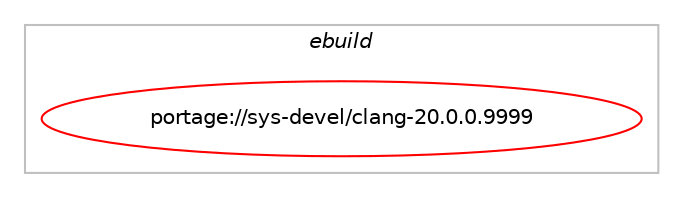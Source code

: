 digraph prolog {

# *************
# Graph options
# *************

newrank=true;
concentrate=true;
compound=true;
graph [rankdir=LR,fontname=Helvetica,fontsize=10,ranksep=1.5];#, ranksep=2.5, nodesep=0.2];
edge  [arrowhead=vee];
node  [fontname=Helvetica,fontsize=10];

# **********
# The ebuild
# **********

subgraph cluster_leftcol {
color=gray;
label=<<i>ebuild</i>>;
id [label="portage://sys-devel/clang-20.0.0.9999", color=red, width=4, href="../sys-devel/clang-20.0.0.9999.svg"];
}

# ****************
# The dependencies
# ****************

subgraph cluster_midcol {
color=gray;
label=<<i>dependencies</i>>;
subgraph cluster_compile {
fillcolor="#eeeeee";
style=filled;
label=<<i>compile</i>>;
# *** BEGIN UNKNOWN DEPENDENCY TYPE (TODO) ***
# id -> equal(use_conditional_group(positive,llvm_targets_AArch64,portage://sys-devel/clang-20.0.0.9999,[package_dependency(portage://sys-devel/clang-20.0.0.9999,install,no,sys-devel,llvm,tilde,[20.0.0.9999,,,20.0.0.9999],[],[use(enable(llvm_targets_AArch64),none)])]))
# *** END UNKNOWN DEPENDENCY TYPE (TODO) ***

# *** BEGIN UNKNOWN DEPENDENCY TYPE (TODO) ***
# id -> equal(use_conditional_group(positive,llvm_targets_AMDGPU,portage://sys-devel/clang-20.0.0.9999,[package_dependency(portage://sys-devel/clang-20.0.0.9999,install,no,sys-devel,llvm,tilde,[20.0.0.9999,,,20.0.0.9999],[],[use(enable(llvm_targets_AMDGPU),none)])]))
# *** END UNKNOWN DEPENDENCY TYPE (TODO) ***

# *** BEGIN UNKNOWN DEPENDENCY TYPE (TODO) ***
# id -> equal(use_conditional_group(positive,llvm_targets_ARC,portage://sys-devel/clang-20.0.0.9999,[package_dependency(portage://sys-devel/clang-20.0.0.9999,install,no,sys-devel,llvm,tilde,[20.0.0.9999,,,20.0.0.9999],[],[use(enable(llvm_targets_ARC),none)])]))
# *** END UNKNOWN DEPENDENCY TYPE (TODO) ***

# *** BEGIN UNKNOWN DEPENDENCY TYPE (TODO) ***
# id -> equal(use_conditional_group(positive,llvm_targets_ARM,portage://sys-devel/clang-20.0.0.9999,[package_dependency(portage://sys-devel/clang-20.0.0.9999,install,no,sys-devel,llvm,tilde,[20.0.0.9999,,,20.0.0.9999],[],[use(enable(llvm_targets_ARM),none)])]))
# *** END UNKNOWN DEPENDENCY TYPE (TODO) ***

# *** BEGIN UNKNOWN DEPENDENCY TYPE (TODO) ***
# id -> equal(use_conditional_group(positive,llvm_targets_AVR,portage://sys-devel/clang-20.0.0.9999,[package_dependency(portage://sys-devel/clang-20.0.0.9999,install,no,sys-devel,llvm,tilde,[20.0.0.9999,,,20.0.0.9999],[],[use(enable(llvm_targets_AVR),none)])]))
# *** END UNKNOWN DEPENDENCY TYPE (TODO) ***

# *** BEGIN UNKNOWN DEPENDENCY TYPE (TODO) ***
# id -> equal(use_conditional_group(positive,llvm_targets_BPF,portage://sys-devel/clang-20.0.0.9999,[package_dependency(portage://sys-devel/clang-20.0.0.9999,install,no,sys-devel,llvm,tilde,[20.0.0.9999,,,20.0.0.9999],[],[use(enable(llvm_targets_BPF),none)])]))
# *** END UNKNOWN DEPENDENCY TYPE (TODO) ***

# *** BEGIN UNKNOWN DEPENDENCY TYPE (TODO) ***
# id -> equal(use_conditional_group(positive,llvm_targets_CSKY,portage://sys-devel/clang-20.0.0.9999,[package_dependency(portage://sys-devel/clang-20.0.0.9999,install,no,sys-devel,llvm,tilde,[20.0.0.9999,,,20.0.0.9999],[],[use(enable(llvm_targets_CSKY),none)])]))
# *** END UNKNOWN DEPENDENCY TYPE (TODO) ***

# *** BEGIN UNKNOWN DEPENDENCY TYPE (TODO) ***
# id -> equal(use_conditional_group(positive,llvm_targets_DirectX,portage://sys-devel/clang-20.0.0.9999,[package_dependency(portage://sys-devel/clang-20.0.0.9999,install,no,sys-devel,llvm,tilde,[20.0.0.9999,,,20.0.0.9999],[],[use(enable(llvm_targets_DirectX),none)])]))
# *** END UNKNOWN DEPENDENCY TYPE (TODO) ***

# *** BEGIN UNKNOWN DEPENDENCY TYPE (TODO) ***
# id -> equal(use_conditional_group(positive,llvm_targets_Hexagon,portage://sys-devel/clang-20.0.0.9999,[package_dependency(portage://sys-devel/clang-20.0.0.9999,install,no,sys-devel,llvm,tilde,[20.0.0.9999,,,20.0.0.9999],[],[use(enable(llvm_targets_Hexagon),none)])]))
# *** END UNKNOWN DEPENDENCY TYPE (TODO) ***

# *** BEGIN UNKNOWN DEPENDENCY TYPE (TODO) ***
# id -> equal(use_conditional_group(positive,llvm_targets_Lanai,portage://sys-devel/clang-20.0.0.9999,[package_dependency(portage://sys-devel/clang-20.0.0.9999,install,no,sys-devel,llvm,tilde,[20.0.0.9999,,,20.0.0.9999],[],[use(enable(llvm_targets_Lanai),none)])]))
# *** END UNKNOWN DEPENDENCY TYPE (TODO) ***

# *** BEGIN UNKNOWN DEPENDENCY TYPE (TODO) ***
# id -> equal(use_conditional_group(positive,llvm_targets_LoongArch,portage://sys-devel/clang-20.0.0.9999,[package_dependency(portage://sys-devel/clang-20.0.0.9999,install,no,sys-devel,llvm,tilde,[20.0.0.9999,,,20.0.0.9999],[],[use(enable(llvm_targets_LoongArch),none)])]))
# *** END UNKNOWN DEPENDENCY TYPE (TODO) ***

# *** BEGIN UNKNOWN DEPENDENCY TYPE (TODO) ***
# id -> equal(use_conditional_group(positive,llvm_targets_M68k,portage://sys-devel/clang-20.0.0.9999,[package_dependency(portage://sys-devel/clang-20.0.0.9999,install,no,sys-devel,llvm,tilde,[20.0.0.9999,,,20.0.0.9999],[],[use(enable(llvm_targets_M68k),none)])]))
# *** END UNKNOWN DEPENDENCY TYPE (TODO) ***

# *** BEGIN UNKNOWN DEPENDENCY TYPE (TODO) ***
# id -> equal(use_conditional_group(positive,llvm_targets_MSP430,portage://sys-devel/clang-20.0.0.9999,[package_dependency(portage://sys-devel/clang-20.0.0.9999,install,no,sys-devel,llvm,tilde,[20.0.0.9999,,,20.0.0.9999],[],[use(enable(llvm_targets_MSP430),none)])]))
# *** END UNKNOWN DEPENDENCY TYPE (TODO) ***

# *** BEGIN UNKNOWN DEPENDENCY TYPE (TODO) ***
# id -> equal(use_conditional_group(positive,llvm_targets_Mips,portage://sys-devel/clang-20.0.0.9999,[package_dependency(portage://sys-devel/clang-20.0.0.9999,install,no,sys-devel,llvm,tilde,[20.0.0.9999,,,20.0.0.9999],[],[use(enable(llvm_targets_Mips),none)])]))
# *** END UNKNOWN DEPENDENCY TYPE (TODO) ***

# *** BEGIN UNKNOWN DEPENDENCY TYPE (TODO) ***
# id -> equal(use_conditional_group(positive,llvm_targets_NVPTX,portage://sys-devel/clang-20.0.0.9999,[package_dependency(portage://sys-devel/clang-20.0.0.9999,install,no,sys-devel,llvm,tilde,[20.0.0.9999,,,20.0.0.9999],[],[use(enable(llvm_targets_NVPTX),none)])]))
# *** END UNKNOWN DEPENDENCY TYPE (TODO) ***

# *** BEGIN UNKNOWN DEPENDENCY TYPE (TODO) ***
# id -> equal(use_conditional_group(positive,llvm_targets_PowerPC,portage://sys-devel/clang-20.0.0.9999,[package_dependency(portage://sys-devel/clang-20.0.0.9999,install,no,sys-devel,llvm,tilde,[20.0.0.9999,,,20.0.0.9999],[],[use(enable(llvm_targets_PowerPC),none)])]))
# *** END UNKNOWN DEPENDENCY TYPE (TODO) ***

# *** BEGIN UNKNOWN DEPENDENCY TYPE (TODO) ***
# id -> equal(use_conditional_group(positive,llvm_targets_RISCV,portage://sys-devel/clang-20.0.0.9999,[package_dependency(portage://sys-devel/clang-20.0.0.9999,install,no,sys-devel,llvm,tilde,[20.0.0.9999,,,20.0.0.9999],[],[use(enable(llvm_targets_RISCV),none)])]))
# *** END UNKNOWN DEPENDENCY TYPE (TODO) ***

# *** BEGIN UNKNOWN DEPENDENCY TYPE (TODO) ***
# id -> equal(use_conditional_group(positive,llvm_targets_SPIRV,portage://sys-devel/clang-20.0.0.9999,[package_dependency(portage://sys-devel/clang-20.0.0.9999,install,no,sys-devel,llvm,tilde,[20.0.0.9999,,,20.0.0.9999],[],[use(enable(llvm_targets_SPIRV),none)])]))
# *** END UNKNOWN DEPENDENCY TYPE (TODO) ***

# *** BEGIN UNKNOWN DEPENDENCY TYPE (TODO) ***
# id -> equal(use_conditional_group(positive,llvm_targets_Sparc,portage://sys-devel/clang-20.0.0.9999,[package_dependency(portage://sys-devel/clang-20.0.0.9999,install,no,sys-devel,llvm,tilde,[20.0.0.9999,,,20.0.0.9999],[],[use(enable(llvm_targets_Sparc),none)])]))
# *** END UNKNOWN DEPENDENCY TYPE (TODO) ***

# *** BEGIN UNKNOWN DEPENDENCY TYPE (TODO) ***
# id -> equal(use_conditional_group(positive,llvm_targets_SystemZ,portage://sys-devel/clang-20.0.0.9999,[package_dependency(portage://sys-devel/clang-20.0.0.9999,install,no,sys-devel,llvm,tilde,[20.0.0.9999,,,20.0.0.9999],[],[use(enable(llvm_targets_SystemZ),none)])]))
# *** END UNKNOWN DEPENDENCY TYPE (TODO) ***

# *** BEGIN UNKNOWN DEPENDENCY TYPE (TODO) ***
# id -> equal(use_conditional_group(positive,llvm_targets_VE,portage://sys-devel/clang-20.0.0.9999,[package_dependency(portage://sys-devel/clang-20.0.0.9999,install,no,sys-devel,llvm,tilde,[20.0.0.9999,,,20.0.0.9999],[],[use(enable(llvm_targets_VE),none)])]))
# *** END UNKNOWN DEPENDENCY TYPE (TODO) ***

# *** BEGIN UNKNOWN DEPENDENCY TYPE (TODO) ***
# id -> equal(use_conditional_group(positive,llvm_targets_WebAssembly,portage://sys-devel/clang-20.0.0.9999,[package_dependency(portage://sys-devel/clang-20.0.0.9999,install,no,sys-devel,llvm,tilde,[20.0.0.9999,,,20.0.0.9999],[],[use(enable(llvm_targets_WebAssembly),none)])]))
# *** END UNKNOWN DEPENDENCY TYPE (TODO) ***

# *** BEGIN UNKNOWN DEPENDENCY TYPE (TODO) ***
# id -> equal(use_conditional_group(positive,llvm_targets_X86,portage://sys-devel/clang-20.0.0.9999,[package_dependency(portage://sys-devel/clang-20.0.0.9999,install,no,sys-devel,llvm,tilde,[20.0.0.9999,,,20.0.0.9999],[],[use(enable(llvm_targets_X86),none)])]))
# *** END UNKNOWN DEPENDENCY TYPE (TODO) ***

# *** BEGIN UNKNOWN DEPENDENCY TYPE (TODO) ***
# id -> equal(use_conditional_group(positive,llvm_targets_XCore,portage://sys-devel/clang-20.0.0.9999,[package_dependency(portage://sys-devel/clang-20.0.0.9999,install,no,sys-devel,llvm,tilde,[20.0.0.9999,,,20.0.0.9999],[],[use(enable(llvm_targets_XCore),none)])]))
# *** END UNKNOWN DEPENDENCY TYPE (TODO) ***

# *** BEGIN UNKNOWN DEPENDENCY TYPE (TODO) ***
# id -> equal(use_conditional_group(positive,llvm_targets_Xtensa,portage://sys-devel/clang-20.0.0.9999,[package_dependency(portage://sys-devel/clang-20.0.0.9999,install,no,sys-devel,llvm,tilde,[20.0.0.9999,,,20.0.0.9999],[],[use(enable(llvm_targets_Xtensa),none)])]))
# *** END UNKNOWN DEPENDENCY TYPE (TODO) ***

# *** BEGIN UNKNOWN DEPENDENCY TYPE (TODO) ***
# id -> equal(use_conditional_group(positive,static-analyzer,portage://sys-devel/clang-20.0.0.9999,[package_dependency(portage://sys-devel/clang-20.0.0.9999,install,no,dev-lang,perl,none,[,,],any_different_slot,[])]))
# *** END UNKNOWN DEPENDENCY TYPE (TODO) ***

# *** BEGIN UNKNOWN DEPENDENCY TYPE (TODO) ***
# id -> equal(use_conditional_group(positive,xml,portage://sys-devel/clang-20.0.0.9999,[package_dependency(portage://sys-devel/clang-20.0.0.9999,install,no,dev-libs,libxml2,none,[,,],[slot(2),equal],[use(optenable(abi_x86_32),negative),use(optenable(abi_x86_64),negative),use(optenable(abi_x86_x32),negative),use(optenable(abi_mips_n32),negative),use(optenable(abi_mips_n64),negative),use(optenable(abi_mips_o32),negative),use(optenable(abi_s390_32),negative),use(optenable(abi_s390_64),negative)])]))
# *** END UNKNOWN DEPENDENCY TYPE (TODO) ***

# *** BEGIN UNKNOWN DEPENDENCY TYPE (TODO) ***
# id -> equal(package_dependency(portage://sys-devel/clang-20.0.0.9999,install,no,sys-devel,llvm,tilde,[20.0.0.9999,,,20.0.0.9999],[slot(20),equal],[use(equal(debug),none),use(optenable(abi_x86_32),negative),use(optenable(abi_x86_64),negative),use(optenable(abi_x86_x32),negative),use(optenable(abi_mips_n32),negative),use(optenable(abi_mips_n64),negative),use(optenable(abi_mips_o32),negative),use(optenable(abi_s390_32),negative),use(optenable(abi_s390_64),negative)]))
# *** END UNKNOWN DEPENDENCY TYPE (TODO) ***

}
subgraph cluster_compileandrun {
fillcolor="#eeeeee";
style=filled;
label=<<i>compile and run</i>>;
}
subgraph cluster_run {
fillcolor="#eeeeee";
style=filled;
label=<<i>run</i>>;
# *** BEGIN UNKNOWN DEPENDENCY TYPE (TODO) ***
# id -> equal(use_conditional_group(positive,llvm_targets_AArch64,portage://sys-devel/clang-20.0.0.9999,[package_dependency(portage://sys-devel/clang-20.0.0.9999,run,no,sys-devel,llvm,tilde,[20.0.0.9999,,,20.0.0.9999],[],[use(enable(llvm_targets_AArch64),none)])]))
# *** END UNKNOWN DEPENDENCY TYPE (TODO) ***

# *** BEGIN UNKNOWN DEPENDENCY TYPE (TODO) ***
# id -> equal(use_conditional_group(positive,llvm_targets_AMDGPU,portage://sys-devel/clang-20.0.0.9999,[package_dependency(portage://sys-devel/clang-20.0.0.9999,run,no,sys-devel,llvm,tilde,[20.0.0.9999,,,20.0.0.9999],[],[use(enable(llvm_targets_AMDGPU),none)])]))
# *** END UNKNOWN DEPENDENCY TYPE (TODO) ***

# *** BEGIN UNKNOWN DEPENDENCY TYPE (TODO) ***
# id -> equal(use_conditional_group(positive,llvm_targets_ARC,portage://sys-devel/clang-20.0.0.9999,[package_dependency(portage://sys-devel/clang-20.0.0.9999,run,no,sys-devel,llvm,tilde,[20.0.0.9999,,,20.0.0.9999],[],[use(enable(llvm_targets_ARC),none)])]))
# *** END UNKNOWN DEPENDENCY TYPE (TODO) ***

# *** BEGIN UNKNOWN DEPENDENCY TYPE (TODO) ***
# id -> equal(use_conditional_group(positive,llvm_targets_ARM,portage://sys-devel/clang-20.0.0.9999,[package_dependency(portage://sys-devel/clang-20.0.0.9999,run,no,sys-devel,llvm,tilde,[20.0.0.9999,,,20.0.0.9999],[],[use(enable(llvm_targets_ARM),none)])]))
# *** END UNKNOWN DEPENDENCY TYPE (TODO) ***

# *** BEGIN UNKNOWN DEPENDENCY TYPE (TODO) ***
# id -> equal(use_conditional_group(positive,llvm_targets_AVR,portage://sys-devel/clang-20.0.0.9999,[package_dependency(portage://sys-devel/clang-20.0.0.9999,run,no,sys-devel,llvm,tilde,[20.0.0.9999,,,20.0.0.9999],[],[use(enable(llvm_targets_AVR),none)])]))
# *** END UNKNOWN DEPENDENCY TYPE (TODO) ***

# *** BEGIN UNKNOWN DEPENDENCY TYPE (TODO) ***
# id -> equal(use_conditional_group(positive,llvm_targets_BPF,portage://sys-devel/clang-20.0.0.9999,[package_dependency(portage://sys-devel/clang-20.0.0.9999,run,no,sys-devel,llvm,tilde,[20.0.0.9999,,,20.0.0.9999],[],[use(enable(llvm_targets_BPF),none)])]))
# *** END UNKNOWN DEPENDENCY TYPE (TODO) ***

# *** BEGIN UNKNOWN DEPENDENCY TYPE (TODO) ***
# id -> equal(use_conditional_group(positive,llvm_targets_CSKY,portage://sys-devel/clang-20.0.0.9999,[package_dependency(portage://sys-devel/clang-20.0.0.9999,run,no,sys-devel,llvm,tilde,[20.0.0.9999,,,20.0.0.9999],[],[use(enable(llvm_targets_CSKY),none)])]))
# *** END UNKNOWN DEPENDENCY TYPE (TODO) ***

# *** BEGIN UNKNOWN DEPENDENCY TYPE (TODO) ***
# id -> equal(use_conditional_group(positive,llvm_targets_DirectX,portage://sys-devel/clang-20.0.0.9999,[package_dependency(portage://sys-devel/clang-20.0.0.9999,run,no,sys-devel,llvm,tilde,[20.0.0.9999,,,20.0.0.9999],[],[use(enable(llvm_targets_DirectX),none)])]))
# *** END UNKNOWN DEPENDENCY TYPE (TODO) ***

# *** BEGIN UNKNOWN DEPENDENCY TYPE (TODO) ***
# id -> equal(use_conditional_group(positive,llvm_targets_Hexagon,portage://sys-devel/clang-20.0.0.9999,[package_dependency(portage://sys-devel/clang-20.0.0.9999,run,no,sys-devel,llvm,tilde,[20.0.0.9999,,,20.0.0.9999],[],[use(enable(llvm_targets_Hexagon),none)])]))
# *** END UNKNOWN DEPENDENCY TYPE (TODO) ***

# *** BEGIN UNKNOWN DEPENDENCY TYPE (TODO) ***
# id -> equal(use_conditional_group(positive,llvm_targets_Lanai,portage://sys-devel/clang-20.0.0.9999,[package_dependency(portage://sys-devel/clang-20.0.0.9999,run,no,sys-devel,llvm,tilde,[20.0.0.9999,,,20.0.0.9999],[],[use(enable(llvm_targets_Lanai),none)])]))
# *** END UNKNOWN DEPENDENCY TYPE (TODO) ***

# *** BEGIN UNKNOWN DEPENDENCY TYPE (TODO) ***
# id -> equal(use_conditional_group(positive,llvm_targets_LoongArch,portage://sys-devel/clang-20.0.0.9999,[package_dependency(portage://sys-devel/clang-20.0.0.9999,run,no,sys-devel,llvm,tilde,[20.0.0.9999,,,20.0.0.9999],[],[use(enable(llvm_targets_LoongArch),none)])]))
# *** END UNKNOWN DEPENDENCY TYPE (TODO) ***

# *** BEGIN UNKNOWN DEPENDENCY TYPE (TODO) ***
# id -> equal(use_conditional_group(positive,llvm_targets_M68k,portage://sys-devel/clang-20.0.0.9999,[package_dependency(portage://sys-devel/clang-20.0.0.9999,run,no,sys-devel,llvm,tilde,[20.0.0.9999,,,20.0.0.9999],[],[use(enable(llvm_targets_M68k),none)])]))
# *** END UNKNOWN DEPENDENCY TYPE (TODO) ***

# *** BEGIN UNKNOWN DEPENDENCY TYPE (TODO) ***
# id -> equal(use_conditional_group(positive,llvm_targets_MSP430,portage://sys-devel/clang-20.0.0.9999,[package_dependency(portage://sys-devel/clang-20.0.0.9999,run,no,sys-devel,llvm,tilde,[20.0.0.9999,,,20.0.0.9999],[],[use(enable(llvm_targets_MSP430),none)])]))
# *** END UNKNOWN DEPENDENCY TYPE (TODO) ***

# *** BEGIN UNKNOWN DEPENDENCY TYPE (TODO) ***
# id -> equal(use_conditional_group(positive,llvm_targets_Mips,portage://sys-devel/clang-20.0.0.9999,[package_dependency(portage://sys-devel/clang-20.0.0.9999,run,no,sys-devel,llvm,tilde,[20.0.0.9999,,,20.0.0.9999],[],[use(enable(llvm_targets_Mips),none)])]))
# *** END UNKNOWN DEPENDENCY TYPE (TODO) ***

# *** BEGIN UNKNOWN DEPENDENCY TYPE (TODO) ***
# id -> equal(use_conditional_group(positive,llvm_targets_NVPTX,portage://sys-devel/clang-20.0.0.9999,[package_dependency(portage://sys-devel/clang-20.0.0.9999,run,no,sys-devel,llvm,tilde,[20.0.0.9999,,,20.0.0.9999],[],[use(enable(llvm_targets_NVPTX),none)])]))
# *** END UNKNOWN DEPENDENCY TYPE (TODO) ***

# *** BEGIN UNKNOWN DEPENDENCY TYPE (TODO) ***
# id -> equal(use_conditional_group(positive,llvm_targets_PowerPC,portage://sys-devel/clang-20.0.0.9999,[package_dependency(portage://sys-devel/clang-20.0.0.9999,run,no,sys-devel,llvm,tilde,[20.0.0.9999,,,20.0.0.9999],[],[use(enable(llvm_targets_PowerPC),none)])]))
# *** END UNKNOWN DEPENDENCY TYPE (TODO) ***

# *** BEGIN UNKNOWN DEPENDENCY TYPE (TODO) ***
# id -> equal(use_conditional_group(positive,llvm_targets_RISCV,portage://sys-devel/clang-20.0.0.9999,[package_dependency(portage://sys-devel/clang-20.0.0.9999,run,no,sys-devel,llvm,tilde,[20.0.0.9999,,,20.0.0.9999],[],[use(enable(llvm_targets_RISCV),none)])]))
# *** END UNKNOWN DEPENDENCY TYPE (TODO) ***

# *** BEGIN UNKNOWN DEPENDENCY TYPE (TODO) ***
# id -> equal(use_conditional_group(positive,llvm_targets_SPIRV,portage://sys-devel/clang-20.0.0.9999,[package_dependency(portage://sys-devel/clang-20.0.0.9999,run,no,sys-devel,llvm,tilde,[20.0.0.9999,,,20.0.0.9999],[],[use(enable(llvm_targets_SPIRV),none)])]))
# *** END UNKNOWN DEPENDENCY TYPE (TODO) ***

# *** BEGIN UNKNOWN DEPENDENCY TYPE (TODO) ***
# id -> equal(use_conditional_group(positive,llvm_targets_Sparc,portage://sys-devel/clang-20.0.0.9999,[package_dependency(portage://sys-devel/clang-20.0.0.9999,run,no,sys-devel,llvm,tilde,[20.0.0.9999,,,20.0.0.9999],[],[use(enable(llvm_targets_Sparc),none)])]))
# *** END UNKNOWN DEPENDENCY TYPE (TODO) ***

# *** BEGIN UNKNOWN DEPENDENCY TYPE (TODO) ***
# id -> equal(use_conditional_group(positive,llvm_targets_SystemZ,portage://sys-devel/clang-20.0.0.9999,[package_dependency(portage://sys-devel/clang-20.0.0.9999,run,no,sys-devel,llvm,tilde,[20.0.0.9999,,,20.0.0.9999],[],[use(enable(llvm_targets_SystemZ),none)])]))
# *** END UNKNOWN DEPENDENCY TYPE (TODO) ***

# *** BEGIN UNKNOWN DEPENDENCY TYPE (TODO) ***
# id -> equal(use_conditional_group(positive,llvm_targets_VE,portage://sys-devel/clang-20.0.0.9999,[package_dependency(portage://sys-devel/clang-20.0.0.9999,run,no,sys-devel,llvm,tilde,[20.0.0.9999,,,20.0.0.9999],[],[use(enable(llvm_targets_VE),none)])]))
# *** END UNKNOWN DEPENDENCY TYPE (TODO) ***

# *** BEGIN UNKNOWN DEPENDENCY TYPE (TODO) ***
# id -> equal(use_conditional_group(positive,llvm_targets_WebAssembly,portage://sys-devel/clang-20.0.0.9999,[package_dependency(portage://sys-devel/clang-20.0.0.9999,run,no,sys-devel,llvm,tilde,[20.0.0.9999,,,20.0.0.9999],[],[use(enable(llvm_targets_WebAssembly),none)])]))
# *** END UNKNOWN DEPENDENCY TYPE (TODO) ***

# *** BEGIN UNKNOWN DEPENDENCY TYPE (TODO) ***
# id -> equal(use_conditional_group(positive,llvm_targets_X86,portage://sys-devel/clang-20.0.0.9999,[package_dependency(portage://sys-devel/clang-20.0.0.9999,run,no,sys-devel,llvm,tilde,[20.0.0.9999,,,20.0.0.9999],[],[use(enable(llvm_targets_X86),none)])]))
# *** END UNKNOWN DEPENDENCY TYPE (TODO) ***

# *** BEGIN UNKNOWN DEPENDENCY TYPE (TODO) ***
# id -> equal(use_conditional_group(positive,llvm_targets_XCore,portage://sys-devel/clang-20.0.0.9999,[package_dependency(portage://sys-devel/clang-20.0.0.9999,run,no,sys-devel,llvm,tilde,[20.0.0.9999,,,20.0.0.9999],[],[use(enable(llvm_targets_XCore),none)])]))
# *** END UNKNOWN DEPENDENCY TYPE (TODO) ***

# *** BEGIN UNKNOWN DEPENDENCY TYPE (TODO) ***
# id -> equal(use_conditional_group(positive,llvm_targets_Xtensa,portage://sys-devel/clang-20.0.0.9999,[package_dependency(portage://sys-devel/clang-20.0.0.9999,run,no,sys-devel,llvm,tilde,[20.0.0.9999,,,20.0.0.9999],[],[use(enable(llvm_targets_Xtensa),none)])]))
# *** END UNKNOWN DEPENDENCY TYPE (TODO) ***

# *** BEGIN UNKNOWN DEPENDENCY TYPE (TODO) ***
# id -> equal(use_conditional_group(positive,python_single_target_python3_10,portage://sys-devel/clang-20.0.0.9999,[package_dependency(portage://sys-devel/clang-20.0.0.9999,run,no,dev-lang,python,none,[,,],[slot(3.10)],[])]))
# *** END UNKNOWN DEPENDENCY TYPE (TODO) ***

# *** BEGIN UNKNOWN DEPENDENCY TYPE (TODO) ***
# id -> equal(use_conditional_group(positive,python_single_target_python3_11,portage://sys-devel/clang-20.0.0.9999,[package_dependency(portage://sys-devel/clang-20.0.0.9999,run,no,dev-lang,python,none,[,,],[slot(3.11)],[])]))
# *** END UNKNOWN DEPENDENCY TYPE (TODO) ***

# *** BEGIN UNKNOWN DEPENDENCY TYPE (TODO) ***
# id -> equal(use_conditional_group(positive,python_single_target_python3_12,portage://sys-devel/clang-20.0.0.9999,[package_dependency(portage://sys-devel/clang-20.0.0.9999,run,no,dev-lang,python,none,[,,],[slot(3.12)],[])]))
# *** END UNKNOWN DEPENDENCY TYPE (TODO) ***

# *** BEGIN UNKNOWN DEPENDENCY TYPE (TODO) ***
# id -> equal(use_conditional_group(positive,python_single_target_python3_13,portage://sys-devel/clang-20.0.0.9999,[package_dependency(portage://sys-devel/clang-20.0.0.9999,run,no,dev-lang,python,none,[,,],[slot(3.13)],[])]))
# *** END UNKNOWN DEPENDENCY TYPE (TODO) ***

# *** BEGIN UNKNOWN DEPENDENCY TYPE (TODO) ***
# id -> equal(use_conditional_group(positive,static-analyzer,portage://sys-devel/clang-20.0.0.9999,[package_dependency(portage://sys-devel/clang-20.0.0.9999,run,no,dev-lang,perl,none,[,,],any_different_slot,[])]))
# *** END UNKNOWN DEPENDENCY TYPE (TODO) ***

# *** BEGIN UNKNOWN DEPENDENCY TYPE (TODO) ***
# id -> equal(use_conditional_group(positive,xml,portage://sys-devel/clang-20.0.0.9999,[package_dependency(portage://sys-devel/clang-20.0.0.9999,run,no,dev-libs,libxml2,none,[,,],[slot(2),equal],[use(optenable(abi_x86_32),negative),use(optenable(abi_x86_64),negative),use(optenable(abi_x86_x32),negative),use(optenable(abi_mips_n32),negative),use(optenable(abi_mips_n64),negative),use(optenable(abi_mips_o32),negative),use(optenable(abi_s390_32),negative),use(optenable(abi_s390_64),negative)])]))
# *** END UNKNOWN DEPENDENCY TYPE (TODO) ***

# *** BEGIN UNKNOWN DEPENDENCY TYPE (TODO) ***
# id -> equal(package_dependency(portage://sys-devel/clang-20.0.0.9999,run,no,sys-devel,clang-common,greaterequal,[20.0.0.9999,,,20.0.0.9999],[],[]))
# *** END UNKNOWN DEPENDENCY TYPE (TODO) ***

# *** BEGIN UNKNOWN DEPENDENCY TYPE (TODO) ***
# id -> equal(package_dependency(portage://sys-devel/clang-20.0.0.9999,run,no,sys-devel,llvm,tilde,[20.0.0.9999,,,20.0.0.9999],[slot(20),equal],[use(equal(debug),none),use(optenable(abi_x86_32),negative),use(optenable(abi_x86_64),negative),use(optenable(abi_x86_x32),negative),use(optenable(abi_mips_n32),negative),use(optenable(abi_mips_n64),negative),use(optenable(abi_mips_o32),negative),use(optenable(abi_s390_32),negative),use(optenable(abi_s390_64),negative)]))
# *** END UNKNOWN DEPENDENCY TYPE (TODO) ***

}
}

# **************
# The candidates
# **************

subgraph cluster_choices {
rank=same;
color=gray;
label=<<i>candidates</i>>;

}

}
